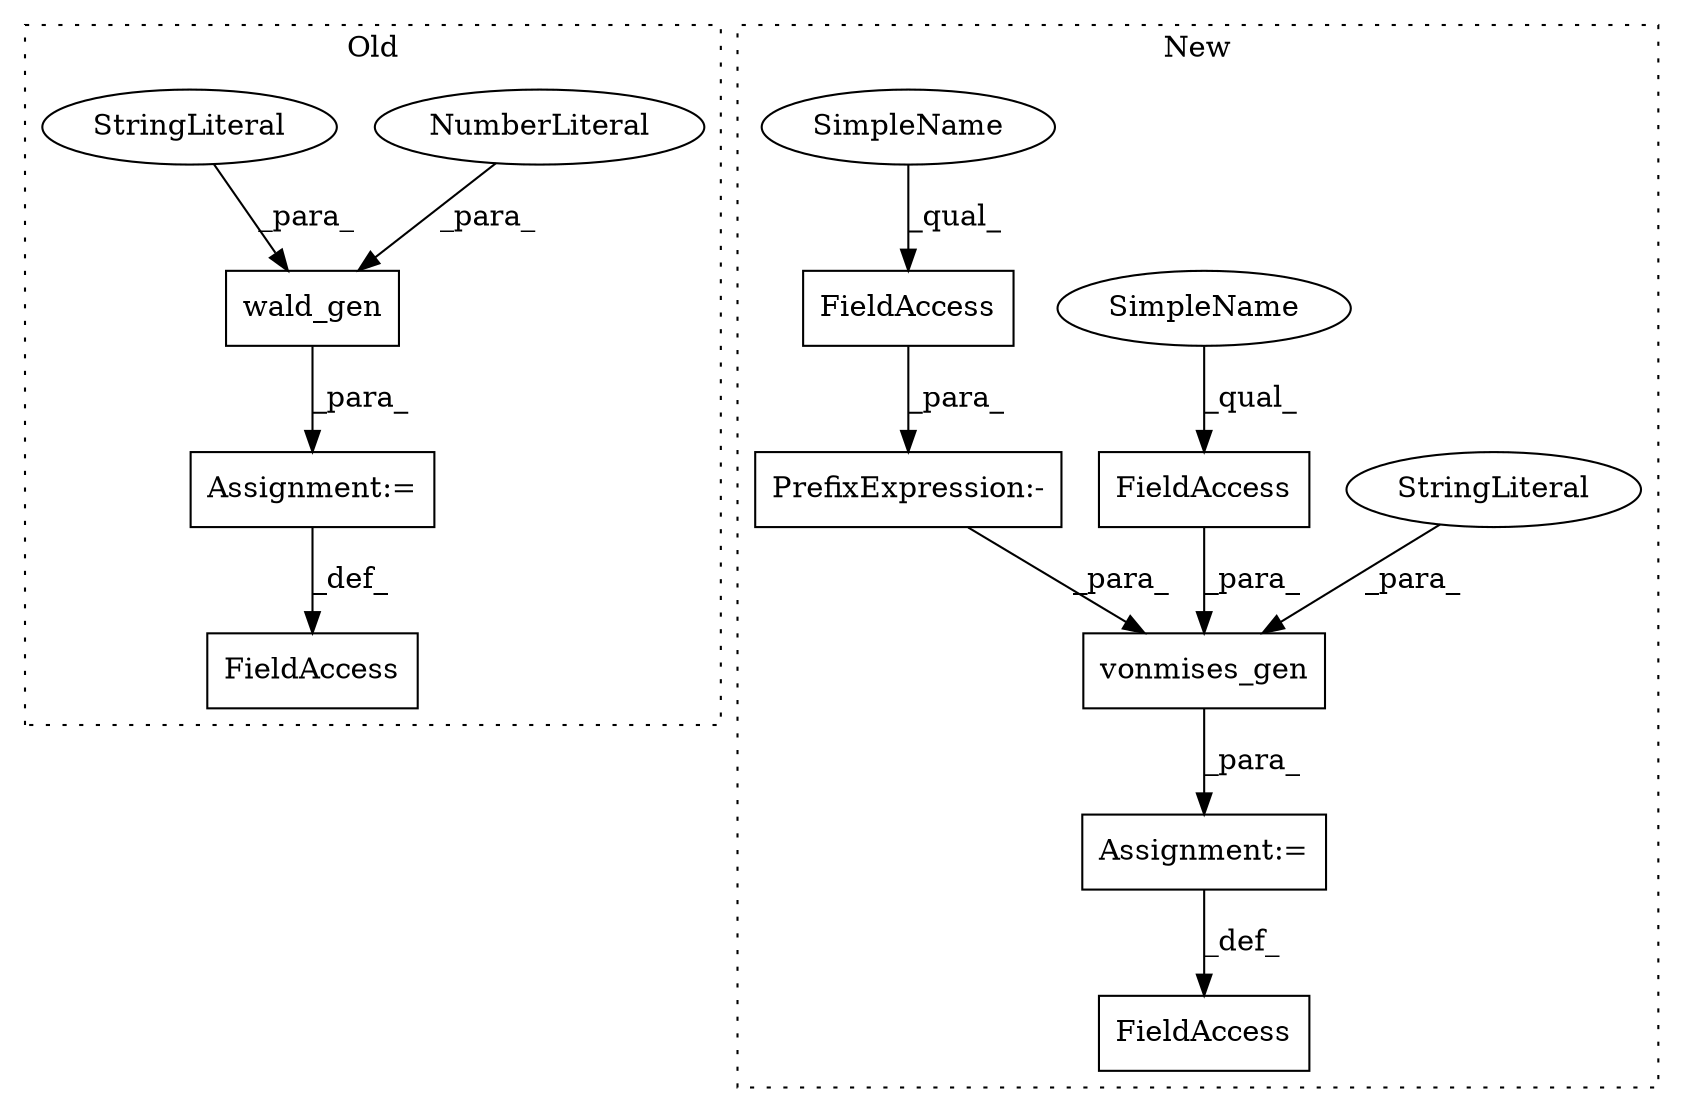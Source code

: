 digraph G {
subgraph cluster0 {
1 [label="wald_gen" a="32" s="99046,99065" l="9,1" shape="box"];
3 [label="NumberLiteral" a="34" s="99055" l="3" shape="ellipse"];
5 [label="FieldAccess" a="22" s="99041" l="4" shape="box"];
8 [label="StringLiteral" a="45" s="99059" l="6" shape="ellipse"];
10 [label="Assignment:=" a="7" s="99045" l="1" shape="box"];
label = "Old";
style="dotted";
}
subgraph cluster1 {
2 [label="vonmises_gen" a="32" s="100155,100202" l="13,1" shape="box"];
4 [label="FieldAccess" a="22" s="100141" l="13" shape="box"];
6 [label="FieldAccess" a="22" s="100178" l="8" shape="box"];
7 [label="FieldAccess" a="22" s="100169" l="8" shape="box"];
9 [label="StringLiteral" a="45" s="100187" l="15" shape="ellipse"];
11 [label="PrefixExpression:-" a="38" s="100168" l="1" shape="box"];
12 [label="Assignment:=" a="7" s="100154" l="1" shape="box"];
13 [label="SimpleName" a="42" s="100178" l="5" shape="ellipse"];
14 [label="SimpleName" a="42" s="100169" l="5" shape="ellipse"];
label = "New";
style="dotted";
}
1 -> 10 [label="_para_"];
2 -> 12 [label="_para_"];
3 -> 1 [label="_para_"];
6 -> 2 [label="_para_"];
7 -> 11 [label="_para_"];
8 -> 1 [label="_para_"];
9 -> 2 [label="_para_"];
10 -> 5 [label="_def_"];
11 -> 2 [label="_para_"];
12 -> 4 [label="_def_"];
13 -> 6 [label="_qual_"];
14 -> 7 [label="_qual_"];
}